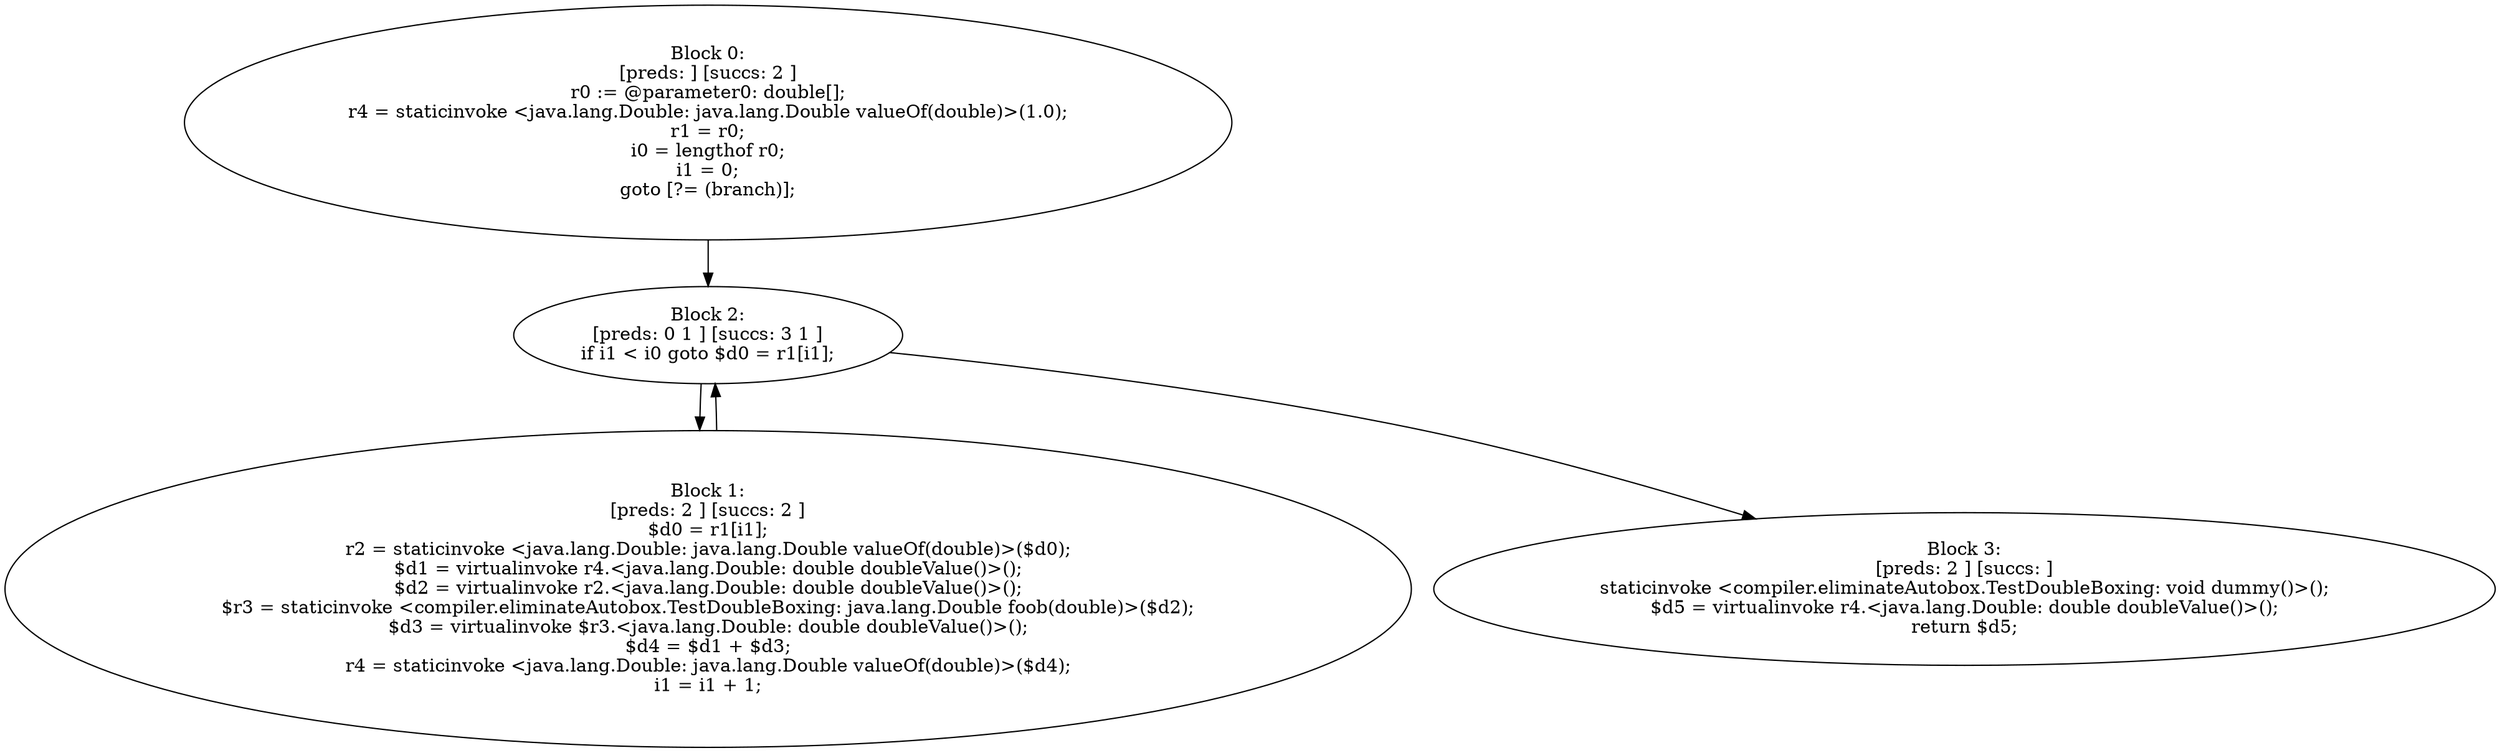 digraph "unitGraph" {
    "Block 0:
[preds: ] [succs: 2 ]
r0 := @parameter0: double[];
r4 = staticinvoke <java.lang.Double: java.lang.Double valueOf(double)>(1.0);
r1 = r0;
i0 = lengthof r0;
i1 = 0;
goto [?= (branch)];
"
    "Block 1:
[preds: 2 ] [succs: 2 ]
$d0 = r1[i1];
r2 = staticinvoke <java.lang.Double: java.lang.Double valueOf(double)>($d0);
$d1 = virtualinvoke r4.<java.lang.Double: double doubleValue()>();
$d2 = virtualinvoke r2.<java.lang.Double: double doubleValue()>();
$r3 = staticinvoke <compiler.eliminateAutobox.TestDoubleBoxing: java.lang.Double foob(double)>($d2);
$d3 = virtualinvoke $r3.<java.lang.Double: double doubleValue()>();
$d4 = $d1 + $d3;
r4 = staticinvoke <java.lang.Double: java.lang.Double valueOf(double)>($d4);
i1 = i1 + 1;
"
    "Block 2:
[preds: 0 1 ] [succs: 3 1 ]
if i1 < i0 goto $d0 = r1[i1];
"
    "Block 3:
[preds: 2 ] [succs: ]
staticinvoke <compiler.eliminateAutobox.TestDoubleBoxing: void dummy()>();
$d5 = virtualinvoke r4.<java.lang.Double: double doubleValue()>();
return $d5;
"
    "Block 0:
[preds: ] [succs: 2 ]
r0 := @parameter0: double[];
r4 = staticinvoke <java.lang.Double: java.lang.Double valueOf(double)>(1.0);
r1 = r0;
i0 = lengthof r0;
i1 = 0;
goto [?= (branch)];
"->"Block 2:
[preds: 0 1 ] [succs: 3 1 ]
if i1 < i0 goto $d0 = r1[i1];
";
    "Block 1:
[preds: 2 ] [succs: 2 ]
$d0 = r1[i1];
r2 = staticinvoke <java.lang.Double: java.lang.Double valueOf(double)>($d0);
$d1 = virtualinvoke r4.<java.lang.Double: double doubleValue()>();
$d2 = virtualinvoke r2.<java.lang.Double: double doubleValue()>();
$r3 = staticinvoke <compiler.eliminateAutobox.TestDoubleBoxing: java.lang.Double foob(double)>($d2);
$d3 = virtualinvoke $r3.<java.lang.Double: double doubleValue()>();
$d4 = $d1 + $d3;
r4 = staticinvoke <java.lang.Double: java.lang.Double valueOf(double)>($d4);
i1 = i1 + 1;
"->"Block 2:
[preds: 0 1 ] [succs: 3 1 ]
if i1 < i0 goto $d0 = r1[i1];
";
    "Block 2:
[preds: 0 1 ] [succs: 3 1 ]
if i1 < i0 goto $d0 = r1[i1];
"->"Block 3:
[preds: 2 ] [succs: ]
staticinvoke <compiler.eliminateAutobox.TestDoubleBoxing: void dummy()>();
$d5 = virtualinvoke r4.<java.lang.Double: double doubleValue()>();
return $d5;
";
    "Block 2:
[preds: 0 1 ] [succs: 3 1 ]
if i1 < i0 goto $d0 = r1[i1];
"->"Block 1:
[preds: 2 ] [succs: 2 ]
$d0 = r1[i1];
r2 = staticinvoke <java.lang.Double: java.lang.Double valueOf(double)>($d0);
$d1 = virtualinvoke r4.<java.lang.Double: double doubleValue()>();
$d2 = virtualinvoke r2.<java.lang.Double: double doubleValue()>();
$r3 = staticinvoke <compiler.eliminateAutobox.TestDoubleBoxing: java.lang.Double foob(double)>($d2);
$d3 = virtualinvoke $r3.<java.lang.Double: double doubleValue()>();
$d4 = $d1 + $d3;
r4 = staticinvoke <java.lang.Double: java.lang.Double valueOf(double)>($d4);
i1 = i1 + 1;
";
}
